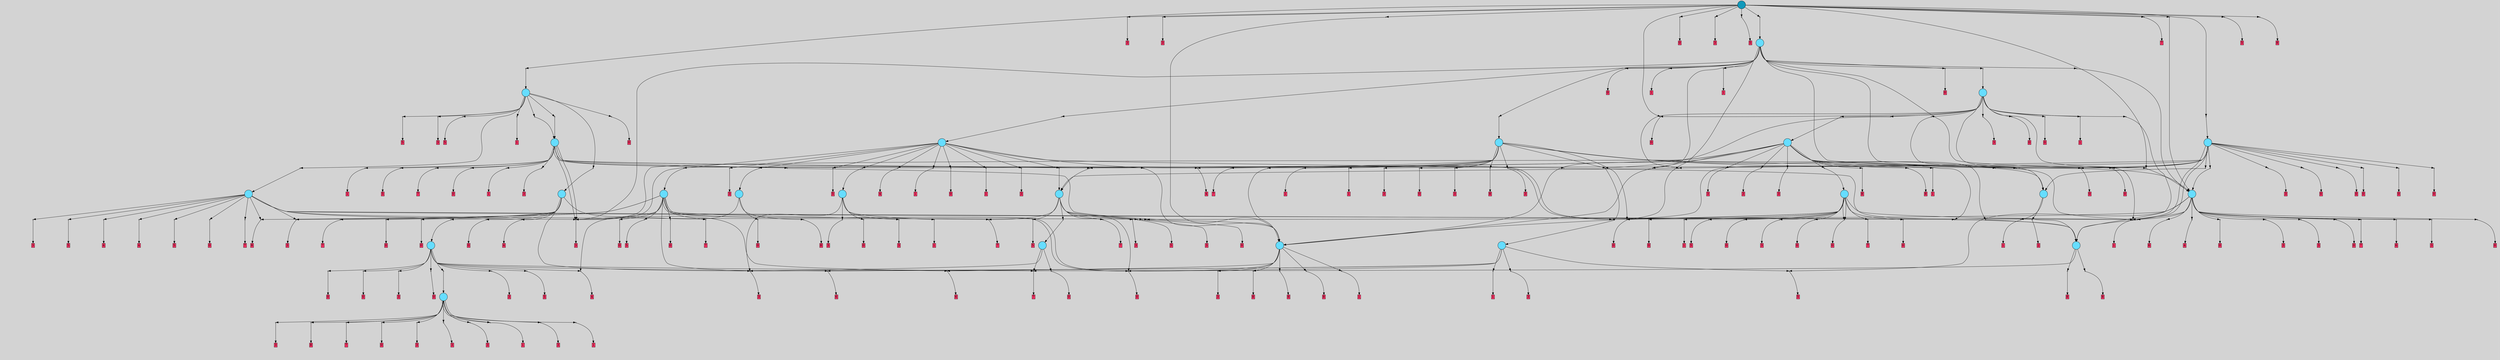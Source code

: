 // File exported with GEGELATI v1.3.1
// On the 2024-07-10 00:05:55
// With the MARL::MarlTPGGraphDotExporter
digraph{
	graph[pad = "0.212, 0.055" bgcolor = lightgray]
	node[shape=circle style = filled label = ""]
		T1 [fillcolor="#66ddff"]
		T83 [fillcolor="#66ddff"]
		T93 [fillcolor="#66ddff"]
		T170 [fillcolor="#66ddff"]
		T203 [fillcolor="#66ddff"]
		T825 [fillcolor="#66ddff"]
		T884 [fillcolor="#66ddff"]
		T951 [fillcolor="#66ddff"]
		T1032 [fillcolor="#66ddff"]
		T1350 [fillcolor="#66ddff"]
		T1386 [fillcolor="#66ddff"]
		T1423 [fillcolor="#66ddff"]
		T1996 [fillcolor="#66ddff"]
		T2029 [fillcolor="#66ddff"]
		T2151 [fillcolor="#66ddff"]
		T2261 [fillcolor="#66ddff"]
		T2937 [fillcolor="#66ddff"]
		T3116 [fillcolor="#66ddff"]
		T3320 [fillcolor="#66ddff"]
		T3458 [fillcolor="#66ddff"]
		T3723 [fillcolor="#66ddff"]
		T3852 [fillcolor="#66ddff"]
		T4211 [fillcolor="#66ddff"]
		T5816 [fillcolor="#1199bb"]
		P58375 [fillcolor="#cccccc" shape=point] //
		I58375 [shape=box style=invis label="4|2&1|3#2|5&#92;n7|0&2|4#1|0&#92;n4|7&3|1#0|5&#92;n8|0&4|7#1|7&#92;n0|4&4|4#3|4&#92;n"]
		P58375 -> I58375[style=invis]
		A43170 [fillcolor="#ff3366" shape=box margin=0.03 width=0 height=0 label="1"]
		T1 -> P58375 -> A43170
		P58376 [fillcolor="#cccccc" shape=point] //
		I58376 [shape=box style=invis label="4|7&3|4#3|7&#92;n0|3&0|3#4|2&#92;n0|6&4|0#0|2&#92;n0|2&4|5#4|0&#92;n7|1&1|3#3|7&#92;n3|2&2|5#0|5&#92;n4|5&0|4#4|4&#92;n0|2&2|6#4|4&#92;n2|7&2|7#1|1&#92;n"]
		P58376 -> I58376[style=invis]
		A43171 [fillcolor="#ff3366" shape=box margin=0.03 width=0 height=0 label="2"]
		T1 -> P58376 -> A43171
		P58377 [fillcolor="#cccccc" shape=point] //
		I58377 [shape=box style=invis label="0|3&2|6#3|0&#92;n3|0&3|0#4|3&#92;n3|6&2|3#0|7&#92;n0|6&4|1#0|7&#92;n"]
		P58377 -> I58377[style=invis]
		A43172 [fillcolor="#ff3366" shape=box margin=0.03 width=0 height=0 label="0"]
		T83 -> P58377 -> A43172
		P58378 [fillcolor="#cccccc" shape=point] //
		I58378 [shape=box style=invis label="8|5&1|3#1|6&#92;n2|2&2|7#1|6&#92;n6|2&4|6#4|0&#92;n8|1&2|7#3|4&#92;n4|7&2|1#0|4&#92;n4|6&1|0#0|1&#92;n"]
		P58378 -> I58378[style=invis]
		A43173 [fillcolor="#ff3366" shape=box margin=0.03 width=0 height=0 label="3"]
		T83 -> P58378 -> A43173
		P58379 [fillcolor="#cccccc" shape=point] //
		I58379 [shape=box style=invis label="6|0&1|4#1|0&#92;n4|0&4|7#0|1&#92;n0|3&1|3#2|1&#92;n3|7&1|3#2|1&#92;n4|2&3|5#4|2&#92;n2|5&1|7#3|2&#92;n6|3&3|0#0|2&#92;n6|1&0|6#1|4&#92;n2|5&1|6#2|1&#92;n"]
		P58379 -> I58379[style=invis]
		A43174 [fillcolor="#ff3366" shape=box margin=0.03 width=0 height=0 label="7"]
		T83 -> P58379 -> A43174
		T93 -> P58379
		P58380 [fillcolor="#cccccc" shape=point] //
		I58380 [shape=box style=invis label="3|4&4|5#0|5&#92;n8|7&0|1#3|4&#92;n1|1&1|3#3|7&#92;n6|1&3|5#1|4&#92;n"]
		P58380 -> I58380[style=invis]
		A43175 [fillcolor="#ff3366" shape=box margin=0.03 width=0 height=0 label="8"]
		T93 -> P58380 -> A43175
		P58381 [fillcolor="#cccccc" shape=point] //
		I58381 [shape=box style=invis label="2|2&3|2#3|0&#92;n4|6&0|4#4|7&#92;n0|5&4|6#2|7&#92;n4|7&0|1#2|2&#92;n3|0&0|4#2|2&#92;n"]
		P58381 -> I58381[style=invis]
		A43176 [fillcolor="#ff3366" shape=box margin=0.03 width=0 height=0 label="8"]
		T93 -> P58381 -> A43176
		P58382 [fillcolor="#cccccc" shape=point] //
		I58382 [shape=box style=invis label="2|2&4|2#3|0&#92;n4|7&0|1#2|2&#92;n0|5&0|6#2|7&#92;n"]
		P58382 -> I58382[style=invis]
		A43177 [fillcolor="#ff3366" shape=box margin=0.03 width=0 height=0 label="8"]
		T170 -> P58382 -> A43177
		P58383 [fillcolor="#cccccc" shape=point] //
		I58383 [shape=box style=invis label="5|6&0|2#0|0&#92;n6|4&2|3#4|3&#92;n3|1&2|5#3|2&#92;n"]
		P58383 -> I58383[style=invis]
		A43178 [fillcolor="#ff3366" shape=box margin=0.03 width=0 height=0 label="0"]
		T170 -> P58383 -> A43178
		P58384 [fillcolor="#cccccc" shape=point] //
		I58384 [shape=box style=invis label="0|4&1|2#3|4&#92;n6|2&4|4#2|5&#92;n5|5&1|2#0|7&#92;n0|0&4|2#4|0&#92;n8|5&3|3#0|0&#92;n4|0&3|2#3|5&#92;n0|2&4|6#0|2&#92;n2|0&1|7#4|0&#92;n"]
		P58384 -> I58384[style=invis]
		A43179 [fillcolor="#ff3366" shape=box margin=0.03 width=0 height=0 label="4"]
		T170 -> P58384 -> A43179
		P58385 [fillcolor="#cccccc" shape=point] //
		I58385 [shape=box style=invis label="8|0&0|0#2|7&#92;n8|4&0|3#2|4&#92;n2|2&1|0#0|7&#92;n0|2&3|6#3|0&#92;n3|6&0|7#4|4&#92;n"]
		P58385 -> I58385[style=invis]
		A43180 [fillcolor="#ff3366" shape=box margin=0.03 width=0 height=0 label="0"]
		T203 -> P58385 -> A43180
		T203 -> P58378
		P58386 [fillcolor="#cccccc" shape=point] //
		I58386 [shape=box style=invis label="6|0&3|5#4|7&#92;n8|5&2|7#3|0&#92;n3|7&2|0#0|4&#92;n"]
		P58386 -> I58386[style=invis]
		A43181 [fillcolor="#ff3366" shape=box margin=0.03 width=0 height=0 label="3"]
		T203 -> P58386 -> A43181
		P58387 [fillcolor="#cccccc" shape=point] //
		I58387 [shape=box style=invis label="4|2&1|3#2|5&#92;n8|0&4|7#1|7&#92;n0|4&1|0#3|2&#92;n4|7&3|1#0|5&#92;n7|0&2|4#1|0&#92;n0|4&4|4#3|4&#92;n"]
		P58387 -> I58387[style=invis]
		A43182 [fillcolor="#ff3366" shape=box margin=0.03 width=0 height=0 label="1"]
		T203 -> P58387 -> A43182
		P58388 [fillcolor="#cccccc" shape=point] //
		I58388 [shape=box style=invis label="0|3&1|4#2|5&#92;n3|2&4|0#0|0&#92;n3|0&1|1#2|6&#92;n1|5&1|0#2|6&#92;n8|3&3|2#4|2&#92;n3|4&0|4#1|1&#92;n4|3&0|3#4|2&#92;n"]
		P58388 -> I58388[style=invis]
		A43183 [fillcolor="#ff3366" shape=box margin=0.03 width=0 height=0 label="3"]
		T203 -> P58388 -> A43183
		P58389 [fillcolor="#cccccc" shape=point] //
		I58389 [shape=box style=invis label="1|1&4|2#3|7&#92;n4|0&1|5#4|0&#92;n3|3&3|7#3|0&#92;n"]
		P58389 -> I58389[style=invis]
		A43184 [fillcolor="#ff3366" shape=box margin=0.03 width=0 height=0 label="3"]
		T825 -> P58389 -> A43184
		P58390 [fillcolor="#cccccc" shape=point] //
		I58390 [shape=box style=invis label="6|0&2|0#1|3&#92;n2|5&3|5#2|1&#92;n0|4&2|1#0|0&#92;n"]
		P58390 -> I58390[style=invis]
		A43185 [fillcolor="#ff3366" shape=box margin=0.03 width=0 height=0 label="8"]
		T825 -> P58390 -> A43185
		P58391 [fillcolor="#cccccc" shape=point] //
		I58391 [shape=box style=invis label="0|4&1|1#3|4&#92;n2|0&1|7#4|0&#92;n8|3&3|3#0|0&#92;n5|5&1|2#0|7&#92;n0|2&4|6#0|2&#92;n6|2&4|4#2|5&#92;n"]
		P58391 -> I58391[style=invis]
		A43186 [fillcolor="#ff3366" shape=box margin=0.03 width=0 height=0 label="7"]
		T825 -> P58391 -> A43186
		P58392 [fillcolor="#cccccc" shape=point] //
		I58392 [shape=box style=invis label="0|6&4|1#0|7&#92;n0|3&2|6#3|0&#92;n1|3&1|0#2|0&#92;n1|0&1|0#4|3&#92;n3|6&4|3#0|7&#92;n"]
		P58392 -> I58392[style=invis]
		A43187 [fillcolor="#ff3366" shape=box margin=0.03 width=0 height=0 label="0"]
		T825 -> P58392 -> A43187
		P58393 [fillcolor="#cccccc" shape=point] //
		I58393 [shape=box style=invis label="8|5&1|3#1|6&#92;n6|2&4|2#4|0&#92;n4|0&2|1#0|4&#92;n8|1&2|7#3|4&#92;n"]
		P58393 -> I58393[style=invis]
		A43188 [fillcolor="#ff3366" shape=box margin=0.03 width=0 height=0 label="3"]
		T825 -> P58393 -> A43188
		P58394 [fillcolor="#cccccc" shape=point] //
		I58394 [shape=box style=invis label="8|5&1|3#1|2&#92;n3|0&4|2#2|3&#92;n6|6&1|0#0|1&#92;n6|2&4|6#4|0&#92;n4|7&2|1#0|4&#92;n"]
		P58394 -> I58394[style=invis]
		A43189 [fillcolor="#ff3366" shape=box margin=0.03 width=0 height=0 label="3"]
		T825 -> P58394 -> A43189
		P58395 [fillcolor="#cccccc" shape=point] //
		I58395 [shape=box style=invis label="4|7&2|1#0|0&#92;n6|4&3|1#0|5&#92;n6|2&2|7#2|5&#92;n8|1&2|7#3|4&#92;n6|2&4|6#4|0&#92;n2|2&2|7#1|6&#92;n4|6&1|0#0|1&#92;n"]
		P58395 -> I58395[style=invis]
		A43190 [fillcolor="#ff3366" shape=box margin=0.03 width=0 height=0 label="3"]
		T825 -> P58395 -> A43190
		P58396 [fillcolor="#cccccc" shape=point] //
		I58396 [shape=box style=invis label="0|4&1|0#3|0&#92;n5|3&0|5#1|0&#92;n7|2&4|2#2|6&#92;n2|2&3|3#3|0&#92;n6|1&4|5#0|1&#92;n1|6&3|7#4|4&#92;n2|2&0|2#2|5&#92;n"]
		P58396 -> I58396[style=invis]
		A43191 [fillcolor="#ff3366" shape=box margin=0.03 width=0 height=0 label="1"]
		T825 -> P58396 -> A43191
		P58397 [fillcolor="#cccccc" shape=point] //
		I58397 [shape=box style=invis label="8|1&2|7#3|0&#92;n0|7&4|1#4|5&#92;n2|3&2|7#1|6&#92;n3|0&2|2#0|6&#92;n4|7&2|1#0|4&#92;n8|4&0|4#0|3&#92;n7|6&0|2#4|5&#92;n"]
		P58397 -> I58397[style=invis]
		A43192 [fillcolor="#ff3366" shape=box margin=0.03 width=0 height=0 label="3"]
		T825 -> P58397 -> A43192
		P58398 [fillcolor="#cccccc" shape=point] //
		I58398 [shape=box style=invis label="2|2&4|5#2|6&#92;n5|0&0|5#1|0&#92;n5|3&0|5#1|0&#92;n1|6&3|7#4|4&#92;n2|2&3|3#3|0&#92;n6|1&4|5#0|1&#92;n2|2&0|2#2|5&#92;n1|6&3|1#2|0&#92;n"]
		P58398 -> I58398[style=invis]
		A43193 [fillcolor="#ff3366" shape=box margin=0.03 width=0 height=0 label="1"]
		T825 -> P58398 -> A43193
		T825 -> P58396
		P58399 [fillcolor="#cccccc" shape=point] //
		I58399 [shape=box style=invis label="1|3&3|3#4|4&#92;n0|2&3|5#0|1&#92;n7|1&3|2#4|3&#92;n2|0&1|0#1|5&#92;n2|2&1|1#3|4&#92;n"]
		P58399 -> I58399[style=invis]
		A43194 [fillcolor="#ff3366" shape=box margin=0.03 width=0 height=0 label="3"]
		T884 -> P58399 -> A43194
		P58400 [fillcolor="#cccccc" shape=point] //
		I58400 [shape=box style=invis label="1|2&0|4#0|3&#92;n2|2&3|7#3|1&#92;n8|0&2|1#2|3&#92;n4|7&3|7#0|6&#92;n4|7&1|4#0|4&#92;n2|2&4|7#2|3&#92;n"]
		P58400 -> I58400[style=invis]
		A43195 [fillcolor="#ff3366" shape=box margin=0.03 width=0 height=0 label="8"]
		T884 -> P58400 -> A43195
		P58401 [fillcolor="#cccccc" shape=point] //
		I58401 [shape=box style=invis label="2|2&3|2#3|0&#92;n0|5&0|6#2|7&#92;n4|7&0|1#2|2&#92;n4|6&0|4#4|7&#92;n"]
		P58401 -> I58401[style=invis]
		A43196 [fillcolor="#ff3366" shape=box margin=0.03 width=0 height=0 label="8"]
		T884 -> P58401 -> A43196
		P58402 [fillcolor="#cccccc" shape=point] //
		I58402 [shape=box style=invis label="0|6&1|4#2|2&#92;n2|3&0|7#3|6&#92;n7|1&4|7#2|4&#92;n7|7&0|7#4|5&#92;n8|6&3|0#1|5&#92;n2|2&3|1#3|1&#92;n3|1&4|5#4|0&#92;n8|0&2|2#4|3&#92;n0|3&1|1#4|3&#92;n"]
		P58402 -> I58402[style=invis]
		A43197 [fillcolor="#ff3366" shape=box margin=0.03 width=0 height=0 label="6"]
		T884 -> P58402 -> A43197
		P58403 [fillcolor="#cccccc" shape=point] //
		I58403 [shape=box style=invis label="1|1&1|3#3|7&#92;n8|7&3|1#3|4&#92;n3|4&4|5#0|5&#92;n6|1&3|5#1|4&#92;n"]
		P58403 -> I58403[style=invis]
		A43198 [fillcolor="#ff3366" shape=box margin=0.03 width=0 height=0 label="8"]
		T884 -> P58403 -> A43198
		P58404 [fillcolor="#cccccc" shape=point] //
		I58404 [shape=box style=invis label="0|4&1|2#2|0&#92;n1|6&3|7#4|4&#92;n2|2&3|3#3|0&#92;n4|2&4|6#3|7&#92;n6|1&4|5#0|1&#92;n5|3&0|5#1|0&#92;n2|2&0|2#2|5&#92;n1|4&1|2#1|6&#92;n"]
		P58404 -> I58404[style=invis]
		A43199 [fillcolor="#ff3366" shape=box margin=0.03 width=0 height=0 label="1"]
		T884 -> P58404 -> A43199
		P58405 [fillcolor="#cccccc" shape=point] //
		I58405 [shape=box style=invis label="0|3&2|6#3|0&#92;n0|6&4|1#0|7&#92;n3|6&2|3#0|7&#92;n1|0&3|0#4|3&#92;n"]
		P58405 -> I58405[style=invis]
		A43200 [fillcolor="#ff3366" shape=box margin=0.03 width=0 height=0 label="0"]
		T884 -> P58405 -> A43200
		P58406 [fillcolor="#cccccc" shape=point] //
		I58406 [shape=box style=invis label="2|6&4|1#1|3&#92;n7|1&4|7#2|4&#92;n7|7&0|7#4|5&#92;n8|6&3|0#1|5&#92;n2|3&0|5#3|6&#92;n2|2&3|1#3|1&#92;n8|7&2|2#4|3&#92;n0|6&1|4#2|2&#92;n8|0&0|6#3|0&#92;n0|3&1|1#4|3&#92;n"]
		P58406 -> I58406[style=invis]
		A43201 [fillcolor="#ff3366" shape=box margin=0.03 width=0 height=0 label="5"]
		T951 -> P58406 -> A43201
		T951 -> P58405
		P58407 [fillcolor="#cccccc" shape=point] //
		I58407 [shape=box style=invis label="0|5&3|3#0|0&#92;n0|4&1|2#3|4&#92;n6|2&4|4#2|5&#92;n5|5&1|2#0|7&#92;n0|0&4|2#4|0&#92;n3|4&0|2#2|5&#92;n4|0&3|2#3|5&#92;n0|2&4|6#0|2&#92;n2|0&1|7#4|0&#92;n"]
		P58407 -> I58407[style=invis]
		A43202 [fillcolor="#ff3366" shape=box margin=0.03 width=0 height=0 label="1"]
		T951 -> P58407 -> A43202
		T951 -> P58378
		P58408 [fillcolor="#cccccc" shape=point] //
		I58408 [shape=box style=invis label="1|0&0|4#4|0&#92;n7|1&1|7#1|4&#92;n2|0&4|6#4|6&#92;n5|2&2|5#2|1&#92;n6|5&4|6#3|1&#92;n2|2&2|6#2|6&#92;n4|2&2|0#4|7&#92;n4|4&0|6#1|1&#92;n6|4&1|0#3|6&#92;n7|5&0|1#1|5&#92;n"]
		P58408 -> I58408[style=invis]
		A43203 [fillcolor="#ff3366" shape=box margin=0.03 width=0 height=0 label="3"]
		T951 -> P58408 -> A43203
		P58409 [fillcolor="#cccccc" shape=point] //
		I58409 [shape=box style=invis label="6|3&3|0#0|2&#92;n8|3&2|6#2|6&#92;n4|0&4|7#0|1&#92;n0|3&1|3#2|1&#92;n2|6&1|6#2|1&#92;n4|2&3|5#4|2&#92;n2|5&1|7#3|2&#92;n8|0&1|4#1|0&#92;n6|1&0|6#1|4&#92;n3|7&1|3#2|1&#92;n"]
		P58409 -> I58409[style=invis]
		A43204 [fillcolor="#ff3366" shape=box margin=0.03 width=0 height=0 label="6"]
		T951 -> P58409 -> A43204
		P58410 [fillcolor="#cccccc" shape=point] //
		I58410 [shape=box style=invis label="1|7&3|7#3|1&#92;n6|5&4|3#3|4&#92;n2|5&4|4#4|2&#92;n5|2&4|6#4|5&#92;n3|4&2|7#4|1&#92;n0|0&0|5#3|6&#92;n"]
		P58410 -> I58410[style=invis]
		A43205 [fillcolor="#ff3366" shape=box margin=0.03 width=0 height=0 label="0"]
		T1032 -> P58410 -> A43205
		P58411 [fillcolor="#cccccc" shape=point] //
		I58411 [shape=box style=invis label="4|2&2|6#1|5&#92;n6|3&3|2#0|7&#92;n8|1&4|6#0|7&#92;n5|0&2|1#0|3&#92;n0|1&3|1#1|4&#92;n3|2&2|0#2|1&#92;n1|1&1|3#3|7&#92;n"]
		P58411 -> I58411[style=invis]
		T1032 -> P58411 -> T825
		T1032 -> P58409
		P58412 [fillcolor="#cccccc" shape=point] //
		I58412 [shape=box style=invis label="2|2&2|7#1|6&#92;n6|7&0|3#2|2&#92;n1|0&1|0#0|1&#92;n0|7&2|1#0|1&#92;n2|6&0|6#4|3&#92;n3|1&1|3#1|2&#92;n6|2&4|6#4|0&#92;n1|5&3|4#1|3&#92;n"]
		P58412 -> I58412[style=invis]
		A43206 [fillcolor="#ff3366" shape=box margin=0.03 width=0 height=0 label="3"]
		T1032 -> P58412 -> A43206
		P58413 [fillcolor="#cccccc" shape=point] //
		I58413 [shape=box style=invis label="2|6&4|1#1|3&#92;n8|6&3|0#1|5&#92;n7|7&0|7#4|5&#92;n7|1&4|7#2|0&#92;n2|3&0|5#3|6&#92;n2|2&3|1#3|1&#92;n8|7&2|2#4|3&#92;n0|6&1|4#2|2&#92;n8|0&0|6#3|0&#92;n"]
		P58413 -> I58413[style=invis]
		A43207 [fillcolor="#ff3366" shape=box margin=0.03 width=0 height=0 label="5"]
		T1032 -> P58413 -> A43207
		P58414 [fillcolor="#cccccc" shape=point] //
		I58414 [shape=box style=invis label="0|6&4|1#0|7&#92;n0|3&2|6#3|0&#92;n1|0&3|4#4|3&#92;n"]
		P58414 -> I58414[style=invis]
		A43208 [fillcolor="#ff3366" shape=box margin=0.03 width=0 height=0 label="0"]
		T1032 -> P58414 -> A43208
		P58415 [fillcolor="#cccccc" shape=point] //
		I58415 [shape=box style=invis label="0|3&2|6#3|0&#92;n1|0&3|5#4|3&#92;n0|6&4|1#0|7&#92;n3|6&2|3#0|7&#92;n"]
		P58415 -> I58415[style=invis]
		A43209 [fillcolor="#ff3366" shape=box margin=0.03 width=0 height=0 label="0"]
		T1032 -> P58415 -> A43209
		T1032 -> P58379
		T1032 -> P58384
		P58416 [fillcolor="#cccccc" shape=point] //
		I58416 [shape=box style=invis label="2|0&3|0#1|4&#92;n0|7&2|6#2|0&#92;n5|6&2|6#1|3&#92;n7|5&0|5#4|1&#92;n7|0&1|7#0|5&#92;n6|1&4|2#3|2&#92;n4|2&0|6#3|1&#92;n7|6&4|5#4|0&#92;n0|1&2|0#3|2&#92;n"]
		P58416 -> I58416[style=invis]
		A43210 [fillcolor="#ff3366" shape=box margin=0.03 width=0 height=0 label="3"]
		T1032 -> P58416 -> A43210
		P58417 [fillcolor="#cccccc" shape=point] //
		I58417 [shape=box style=invis label="1|7&0|0#2|2&#92;n7|6&2|3#1|1&#92;n3|1&2|2#2|0&#92;n0|0&3|7#1|6&#92;n7|5&4|1#0|4&#92;n5|7&1|1#2|6&#92;n5|2&1|2#1|4&#92;n"]
		P58417 -> I58417[style=invis]
		A43211 [fillcolor="#ff3366" shape=box margin=0.03 width=0 height=0 label="5"]
		T1350 -> P58417 -> A43211
		T1350 -> P58405
		P58418 [fillcolor="#cccccc" shape=point] //
		I58418 [shape=box style=invis label="0|6&2|4#2|2&#92;n8|5&0|0#4|6&#92;n0|2&3|1#2|6&#92;n3|6&0|0#0|6&#92;n4|3&2|4#2|2&#92;n2|0&3|5#2|1&#92;n1|4&0|6#2|1&#92;n"]
		P58418 -> I58418[style=invis]
		T1350 -> P58418 -> T83
		P58419 [fillcolor="#cccccc" shape=point] //
		I58419 [shape=box style=invis label="5|5&2|1#0|0&#92;n7|7&3|4#3|5&#92;n4|0&0|5#1|4&#92;n2|1&3|1#4|6&#92;n0|7&0|5#2|5&#92;n"]
		P58419 -> I58419[style=invis]
		A43212 [fillcolor="#ff3366" shape=box margin=0.03 width=0 height=0 label="7"]
		T1350 -> P58419 -> A43212
		P58420 [fillcolor="#cccccc" shape=point] //
		I58420 [shape=box style=invis label="5|5&2|5#0|0&#92;n0|1&2|3#2|0&#92;n7|7&3|4#3|5&#92;n4|0&0|5#1|4&#92;n0|7&0|5#2|5&#92;n"]
		P58420 -> I58420[style=invis]
		A43213 [fillcolor="#ff3366" shape=box margin=0.03 width=0 height=0 label="7"]
		T1350 -> P58420 -> A43213
		P58421 [fillcolor="#cccccc" shape=point] //
		I58421 [shape=box style=invis label="2|2&0|7#1|6&#92;n4|6&4|4#1|5&#92;n4|0&4|4#4|5&#92;n8|6&1|3#1|6&#92;n"]
		P58421 -> I58421[style=invis]
		A43214 [fillcolor="#ff3366" shape=box margin=0.03 width=0 height=0 label="3"]
		T1350 -> P58421 -> A43214
		P58422 [fillcolor="#cccccc" shape=point] //
		I58422 [shape=box style=invis label="2|6&4|1#1|3&#92;n7|1&4|7#2|4&#92;n2|2&3|1#3|1&#92;n8|6&3|0#1|5&#92;n2|3&0|5#3|6&#92;n7|7&0|7#4|5&#92;n8|7&2|2#4|3&#92;n0|6&1|4#2|2&#92;n8|0&0|6#3|0&#92;n0|3&1|1#4|0&#92;n"]
		P58422 -> I58422[style=invis]
		A43215 [fillcolor="#ff3366" shape=box margin=0.03 width=0 height=0 label="5"]
		T1350 -> P58422 -> A43215
		P58423 [fillcolor="#cccccc" shape=point] //
		I58423 [shape=box style=invis label="4|1&2|3#2|7&#92;n2|0&4|0#2|5&#92;n5|1&3|3#3|6&#92;n"]
		P58423 -> I58423[style=invis]
		A43216 [fillcolor="#ff3366" shape=box margin=0.03 width=0 height=0 label="3"]
		T1350 -> P58423 -> A43216
		P58424 [fillcolor="#cccccc" shape=point] //
		I58424 [shape=box style=invis label="7|3&3|3#4|4&#92;n2|7&1|1#3|4&#92;n2|0&1|0#1|5&#92;n0|2&3|5#0|1&#92;n"]
		P58424 -> I58424[style=invis]
		A43217 [fillcolor="#ff3366" shape=box margin=0.03 width=0 height=0 label="3"]
		T1386 -> P58424 -> A43217
		P58425 [fillcolor="#cccccc" shape=point] //
		I58425 [shape=box style=invis label="2|2&3|7#3|1&#92;n8|0&2|1#2|3&#92;n0|5&0|6#3|7&#92;n1|2&2|4#0|3&#92;n4|7&3|7#0|6&#92;n"]
		P58425 -> I58425[style=invis]
		A43218 [fillcolor="#ff3366" shape=box margin=0.03 width=0 height=0 label="8"]
		T1386 -> P58425 -> A43218
		P58426 [fillcolor="#cccccc" shape=point] //
		I58426 [shape=box style=invis label="1|0&3|0#1|3&#92;n6|2&1|4#1|2&#92;n0|6&4|1#0|2&#92;n7|7&3|2#4|4&#92;n3|6&4|3#2|7&#92;n2|7&2|0#2|7&#92;n"]
		P58426 -> I58426[style=invis]
		A43219 [fillcolor="#ff3366" shape=box margin=0.03 width=0 height=0 label="0"]
		T1386 -> P58426 -> A43219
		P58427 [fillcolor="#cccccc" shape=point] //
		I58427 [shape=box style=invis label="8|1&2|7#3|3&#92;n8|0&2|5#3|2&#92;n1|5&4|3#1|6&#92;n4|7&2|1#0|4&#92;n3|7&3|2#1|2&#92;n4|6&1|2#0|1&#92;n"]
		P58427 -> I58427[style=invis]
		A43220 [fillcolor="#ff3366" shape=box margin=0.03 width=0 height=0 label="3"]
		T1386 -> P58427 -> A43220
		T1386 -> P58405
		P58428 [fillcolor="#cccccc" shape=point] //
		I58428 [shape=box style=invis label="0|4&1|2#3|4&#92;n6|2&4|4#2|5&#92;n8|3&3|3#0|0&#92;n0|0&4|2#4|0&#92;n5|5&1|2#0|7&#92;n0|2&4|6#0|2&#92;n2|0&1|7#4|0&#92;n"]
		P58428 -> I58428[style=invis]
		A43221 [fillcolor="#ff3366" shape=box margin=0.03 width=0 height=0 label="7"]
		T1386 -> P58428 -> A43221
		P58429 [fillcolor="#cccccc" shape=point] //
		I58429 [shape=box style=invis label="0|6&4|5#0|7&#92;n1|0&3|5#4|3&#92;n"]
		P58429 -> I58429[style=invis]
		A43222 [fillcolor="#ff3366" shape=box margin=0.03 width=0 height=0 label="0"]
		T1386 -> P58429 -> A43222
		T1386 -> P58420
		T1386 -> P58378
		P58430 [fillcolor="#cccccc" shape=point] //
		I58430 [shape=box style=invis label="3|7&0|6#2|6&#92;n0|4&4|1#3|4&#92;n5|0&1|2#0|7&#92;n6|2&4|3#2|5&#92;n0|2&4|6#0|2&#92;n6|1&1|6#3|1&#92;n"]
		P58430 -> I58430[style=invis]
		A43223 [fillcolor="#ff3366" shape=box margin=0.03 width=0 height=0 label="5"]
		T1386 -> P58430 -> A43223
		T1386 -> P58405
		P58431 [fillcolor="#cccccc" shape=point] //
		I58431 [shape=box style=invis label="7|0&3|2#1|5&#92;n8|4&4|1#4|2&#92;n"]
		P58431 -> I58431[style=invis]
		A43224 [fillcolor="#ff3366" shape=box margin=0.03 width=0 height=0 label="0"]
		T1423 -> P58431 -> A43224
		P58432 [fillcolor="#cccccc" shape=point] //
		I58432 [shape=box style=invis label="2|0&1|7#4|0&#92;n0|4&1|2#3|4&#92;n7|6&0|7#0|0&#92;n5|5&1|2#0|7&#92;n6|0&4|2#4|0&#92;n8|5&3|3#0|0&#92;n0|2&4|6#0|2&#92;n6|2&4|4#2|5&#92;n"]
		P58432 -> I58432[style=invis]
		A43225 [fillcolor="#ff3366" shape=box margin=0.03 width=0 height=0 label="4"]
		T1423 -> P58432 -> A43225
		P58433 [fillcolor="#cccccc" shape=point] //
		I58433 [shape=box style=invis label="6|0&1|4#1|0&#92;n4|0&4|7#0|1&#92;n3|7&1|3#2|1&#92;n2|3&1|3#2|1&#92;n6|1&0|6#1|4&#92;n4|2&3|5#4|2&#92;n2|5&1|7#3|2&#92;n6|3&3|0#0|2&#92;n1|0&2|1#0|3&#92;n2|5&1|6#2|1&#92;n"]
		P58433 -> I58433[style=invis]
		A43226 [fillcolor="#ff3366" shape=box margin=0.03 width=0 height=0 label="7"]
		T1423 -> P58433 -> A43226
		T1423 -> P58402
		P58434 [fillcolor="#cccccc" shape=point] //
		I58434 [shape=box style=invis label="1|2&3|0#4|3&#92;n0|6&4|1#0|7&#92;n0|0&2|6#3|0&#92;n"]
		P58434 -> I58434[style=invis]
		T1423 -> P58434 -> T1032
		P58435 [fillcolor="#cccccc" shape=point] //
		I58435 [shape=box style=invis label="0|0&0|1#2|5&#92;n"]
		P58435 -> I58435[style=invis]
		A43227 [fillcolor="#ff3366" shape=box margin=0.03 width=0 height=0 label="0"]
		T1423 -> P58435 -> A43227
		T1423 -> P58378
		P58436 [fillcolor="#cccccc" shape=point] //
		I58436 [shape=box style=invis label="4|7&3|0#3|5&#92;n4|0&2|5#0|5&#92;n"]
		P58436 -> I58436[style=invis]
		A43228 [fillcolor="#ff3366" shape=box margin=0.03 width=0 height=0 label="0"]
		T1423 -> P58436 -> A43228
		T1996 -> P58406
		P58437 [fillcolor="#cccccc" shape=point] //
		I58437 [shape=box style=invis label="7|2&4|2#2|6&#92;n0|4&1|0#3|0&#92;n2|0&4|2#1|0&#92;n5|6&3|7#4|4&#92;n2|2&3|3#3|0&#92;n2|2&0|2#2|5&#92;n"]
		P58437 -> I58437[style=invis]
		A43229 [fillcolor="#ff3366" shape=box margin=0.03 width=0 height=0 label="1"]
		T1996 -> P58437 -> A43229
		P58438 [fillcolor="#cccccc" shape=point] //
		I58438 [shape=box style=invis label="8|5&3|4#1|6&#92;n6|2&4|6#4|0&#92;n6|7&3|7#1|3&#92;n4|1&0|7#4|3&#92;n8|1&2|5#3|4&#92;n6|0&1|6#2|3&#92;n2|3&0|6#0|6&#92;n4|7&2|1#0|4&#92;n"]
		P58438 -> I58438[style=invis]
		T1996 -> P58438 -> T93
		P58439 [fillcolor="#cccccc" shape=point] //
		I58439 [shape=box style=invis label="3|2&4|7#0|2&#92;n5|7&1|7#3|3&#92;n6|0&3|1#2|6&#92;n7|1&0|5#0|1&#92;n5|7&0|2#0|0&#92;n"]
		P58439 -> I58439[style=invis]
		A43230 [fillcolor="#ff3366" shape=box margin=0.03 width=0 height=0 label="0"]
		T1996 -> P58439 -> A43230
		P58440 [fillcolor="#cccccc" shape=point] //
		I58440 [shape=box style=invis label="5|5&2|5#4|0&#92;n0|7&0|5#2|5&#92;n7|7&3|4#3|5&#92;n4|0&0|5#1|4&#92;n0|1&2|3#2|0&#92;n"]
		P58440 -> I58440[style=invis]
		A43231 [fillcolor="#ff3366" shape=box margin=0.03 width=0 height=0 label="7"]
		T1996 -> P58440 -> A43231
		P58441 [fillcolor="#cccccc" shape=point] //
		I58441 [shape=box style=invis label="0|5&2|4#3|7&#92;n8|6&2|5#4|1&#92;n7|0&2|6#1|1&#92;n7|5&1|7#2|3&#92;n1|0&1|4#0|1&#92;n2|1&2|4#2|5&#92;n0|2&0|0#3|5&#92;n5|4&2|6#0|6&#92;n0|2&0|6#2|4&#92;n3|3&3|1#1|1&#92;n"]
		P58441 -> I58441[style=invis]
		A43232 [fillcolor="#ff3366" shape=box margin=0.03 width=0 height=0 label="6"]
		T1996 -> P58441 -> A43232
		P58442 [fillcolor="#cccccc" shape=point] //
		I58442 [shape=box style=invis label="6|2&4|6#4|0&#92;n2|2&2|7#1|6&#92;n2|2&1|0#0|1&#92;n8|6&2|1#3|4&#92;n2|1&2|7#3|4&#92;n8|5&1|3#1|6&#92;n1|0&1|4#0|6&#92;n2|5&0|4#4|5&#92;n4|7&2|1#0|4&#92;n"]
		P58442 -> I58442[style=invis]
		A43233 [fillcolor="#ff3366" shape=box margin=0.03 width=0 height=0 label="3"]
		T1996 -> P58442 -> A43233
		P58443 [fillcolor="#cccccc" shape=point] //
		I58443 [shape=box style=invis label="1|0&3|0#4|3&#92;n0|6&4|0#0|7&#92;n3|6&2|3#0|7&#92;n0|3&2|6#3|0&#92;n"]
		P58443 -> I58443[style=invis]
		A43234 [fillcolor="#ff3366" shape=box margin=0.03 width=0 height=0 label="0"]
		T1996 -> P58443 -> A43234
		P58444 [fillcolor="#cccccc" shape=point] //
		I58444 [shape=box style=invis label="6|0&4|4#0|0&#92;n6|4&2|3#4|3&#92;n2|1&2|5#3|2&#92;n"]
		P58444 -> I58444[style=invis]
		A43235 [fillcolor="#ff3366" shape=box margin=0.03 width=0 height=0 label="0"]
		T1996 -> P58444 -> A43235
		P58445 [fillcolor="#cccccc" shape=point] //
		I58445 [shape=box style=invis label="0|1&2|3#2|0&#92;n0|7&0|5#2|5&#92;n4|3&3|1#3|7&#92;n8|0&0|1#1|4&#92;n7|7&3|4#3|5&#92;n"]
		P58445 -> I58445[style=invis]
		A43236 [fillcolor="#ff3366" shape=box margin=0.03 width=0 height=0 label="6"]
		T1996 -> P58445 -> A43236
		P58446 [fillcolor="#cccccc" shape=point] //
		I58446 [shape=box style=invis label="6|3&1|1#3|0&#92;n0|4&4|2#3|4&#92;n8|5&3|3#0|0&#92;n4|0&3|2#3|5&#92;n0|0&4|2#4|0&#92;n6|2&4|4#2|4&#92;n7|5&1|7#4|0&#92;n0|2&4|6#0|2&#92;n8|4&1|0#4|3&#92;n"]
		P58446 -> I58446[style=invis]
		A43237 [fillcolor="#ff3366" shape=box margin=0.03 width=0 height=0 label="4"]
		T1996 -> P58446 -> A43237
		P58447 [fillcolor="#cccccc" shape=point] //
		I58447 [shape=box style=invis label="1|0&1|5#2|6&#92;n7|6&3|0#0|4&#92;n"]
		P58447 -> I58447[style=invis]
		A43238 [fillcolor="#ff3366" shape=box margin=0.03 width=0 height=0 label="0"]
		T1996 -> P58447 -> A43238
		P58448 [fillcolor="#cccccc" shape=point] //
		I58448 [shape=box style=invis label="8|5&1|3#1|6&#92;n4|1&2|7#1|6&#92;n6|7&3|2#0|4&#92;n2|6&2|6#3|4&#92;n4|6&1|0#0|1&#92;n"]
		P58448 -> I58448[style=invis]
		A43239 [fillcolor="#ff3366" shape=box margin=0.03 width=0 height=0 label="3"]
		T1996 -> P58448 -> A43239
		P58449 [fillcolor="#cccccc" shape=point] //
		I58449 [shape=box style=invis label="4|0&1|5#1|0&#92;n3|3&2|3#0|4&#92;n"]
		P58449 -> I58449[style=invis]
		A43240 [fillcolor="#ff3366" shape=box margin=0.03 width=0 height=0 label="3"]
		T1996 -> P58449 -> A43240
		P58450 [fillcolor="#cccccc" shape=point] //
		I58450 [shape=box style=invis label="8|0&0|6#3|0&#92;n7|7&0|7#4|3&#92;n8|6&3|0#1|5&#92;n2|3&0|5#3|6&#92;n2|2&3|1#3|1&#92;n8|7&2|2#4|3&#92;n0|6&1|4#2|2&#92;n2|6&4|1#1|3&#92;n0|3&1|1#4|3&#92;n"]
		P58450 -> I58450[style=invis]
		A43241 [fillcolor="#ff3366" shape=box margin=0.03 width=0 height=0 label="5"]
		T2029 -> P58450 -> A43241
		T2029 -> P58437
		P58451 [fillcolor="#cccccc" shape=point] //
		I58451 [shape=box style=invis label="3|0&2|5#3|2&#92;n0|6&2|1#0|2&#92;n"]
		P58451 -> I58451[style=invis]
		A43242 [fillcolor="#ff3366" shape=box margin=0.03 width=0 height=0 label="0"]
		T2029 -> P58451 -> A43242
		P58452 [fillcolor="#cccccc" shape=point] //
		I58452 [shape=box style=invis label="6|2&4|6#4|3&#92;n8|7&4|4#1|5&#92;n2|2&2|7#1|6&#92;n8|6&2|1#3|4&#92;n2|2&1|0#0|1&#92;n1|0&1|4#0|6&#92;n4|7&2|1#0|4&#92;n8|2&1|3#1|6&#92;n"]
		P58452 -> I58452[style=invis]
		T2029 -> P58452 -> T884
		P58453 [fillcolor="#cccccc" shape=point] //
		I58453 [shape=box style=invis label="6|5&4|2#4|1&#92;n6|3&2|2#2|2&#92;n5|6&2|4#4|1&#92;n6|7&3|7#0|7&#92;n3|0&4|3#3|4&#92;n8|4&4|6#1|5&#92;n0|0&4|1#0|6&#92;n5|7&1|5#1|1&#92;n"]
		P58453 -> I58453[style=invis]
		A43243 [fillcolor="#ff3366" shape=box margin=0.03 width=0 height=0 label="3"]
		T2029 -> P58453 -> A43243
		P58454 [fillcolor="#cccccc" shape=point] //
		I58454 [shape=box style=invis label="2|7&0|5#3|4&#92;n3|2&3|1#3|7&#92;n8|7&3|5#0|0&#92;n4|3&3|1#1|0&#92;n2|6&1|0#2|1&#92;n2|7&0|6#2|2&#92;n3|2&4|2#1|3&#92;n5|6&0|0#3|7&#92;n0|0&4|2#0|4&#92;n"]
		P58454 -> I58454[style=invis]
		A43244 [fillcolor="#ff3366" shape=box margin=0.03 width=0 height=0 label="0"]
		T2029 -> P58454 -> A43244
		P58455 [fillcolor="#cccccc" shape=point] //
		I58455 [shape=box style=invis label="1|0&3|0#4|3&#92;n3|6&3|3#0|2&#92;n3|3&2|6#3|0&#92;n"]
		P58455 -> I58455[style=invis]
		A43245 [fillcolor="#ff3366" shape=box margin=0.03 width=0 height=0 label="0"]
		T2029 -> P58455 -> A43245
		P58456 [fillcolor="#cccccc" shape=point] //
		I58456 [shape=box style=invis label="7|1&2|4#2|2&#92;n0|3&2|6#3|1&#92;n1|0&3|0#4|3&#92;n0|6&4|1#0|7&#92;n"]
		P58456 -> I58456[style=invis]
		A43246 [fillcolor="#ff3366" shape=box margin=0.03 width=0 height=0 label="0"]
		T2029 -> P58456 -> A43246
		P58457 [fillcolor="#cccccc" shape=point] //
		I58457 [shape=box style=invis label="3|3&1|2#1|5&#92;n0|5&1|2#0|6&#92;n7|3&0|7#4|2&#92;n7|5&4|5#3|0&#92;n5|0&3|2#3|2&#92;n"]
		P58457 -> I58457[style=invis]
		A43247 [fillcolor="#ff3366" shape=box margin=0.03 width=0 height=0 label="7"]
		T2029 -> P58457 -> A43247
		P58458 [fillcolor="#cccccc" shape=point] //
		I58458 [shape=box style=invis label="6|0&1|0#4|7&#92;n"]
		P58458 -> I58458[style=invis]
		A43248 [fillcolor="#ff3366" shape=box margin=0.03 width=0 height=0 label="0"]
		T2029 -> P58458 -> A43248
		P58459 [fillcolor="#cccccc" shape=point] //
		I58459 [shape=box style=invis label="3|1&2|5#3|0&#92;n6|4&2|3#4|3&#92;n7|0&3|4#3|0&#92;n"]
		P58459 -> I58459[style=invis]
		A43249 [fillcolor="#ff3366" shape=box margin=0.03 width=0 height=0 label="0"]
		T2029 -> P58459 -> A43249
		T2029 -> P58455
		P58460 [fillcolor="#cccccc" shape=point] //
		I58460 [shape=box style=invis label="6|1&3|5#0|1&#92;n0|4&3|3#4|2&#92;n5|3&0|5#1|1&#92;n2|4&1|0#3|0&#92;n8|1&0|6#2|6&#92;n1|6&3|7#4|4&#92;n2|5&1|2#2|5&#92;n2|5&1|1#0|7&#92;n2|0&0|1#1|3&#92;n"]
		P58460 -> I58460[style=invis]
		A43250 [fillcolor="#ff3366" shape=box margin=0.03 width=0 height=0 label="1"]
		T2029 -> P58460 -> A43250
		P58461 [fillcolor="#cccccc" shape=point] //
		I58461 [shape=box style=invis label="1|5&3|5#0|6&#92;n7|3&4|5#0|0&#92;n6|0&0|5#2|0&#92;n2|2&3|1#0|1&#92;n7|7&3|7#4|3&#92;n5|4&1|4#0|2&#92;n3|6&3|3#2|4&#92;n7|3&0|0#1|3&#92;n0|3&2|1#4|6&#92;n"]
		P58461 -> I58461[style=invis]
		T2151 -> P58461 -> T203
		P58462 [fillcolor="#cccccc" shape=point] //
		I58462 [shape=box style=invis label="0|4&1|0#3|0&#92;n5|6&3|7#4|4&#92;n2|0&4|2#1|0&#92;n4|2&3|3#3|0&#92;n2|2&0|2#2|5&#92;n"]
		P58462 -> I58462[style=invis]
		A43251 [fillcolor="#ff3366" shape=box margin=0.03 width=0 height=0 label="1"]
		T2151 -> P58462 -> A43251
		P58463 [fillcolor="#cccccc" shape=point] //
		I58463 [shape=box style=invis label="8|5&1|4#1|6&#92;n4|1&0|7#4|0&#92;n6|2&4|6#4|0&#92;n4|5&2|7#0|4&#92;n8|1&2|5#3|4&#92;n2|3&0|6#0|6&#92;n6|0&1|6#2|3&#92;n4|7&2|1#0|4&#92;n"]
		P58463 -> I58463[style=invis]
		T2151 -> P58463 -> T93
		P58464 [fillcolor="#cccccc" shape=point] //
		I58464 [shape=box style=invis label="5|1&1|1#2|5&#92;n3|2&3|5#2|0&#92;n0|0&4|0#4|5&#92;n3|7&2|5#4|4&#92;n"]
		P58464 -> I58464[style=invis]
		T2151 -> P58464 -> T884
		P58465 [fillcolor="#cccccc" shape=point] //
		I58465 [shape=box style=invis label="5|6&2|4#4|1&#92;n6|3&2|2#2|2&#92;n6|5&4|2#4|1&#92;n3|0&4|3#3|4&#92;n8|4&4|6#1|5&#92;n0|0&4|1#4|6&#92;n5|7&1|5#1|1&#92;n"]
		P58465 -> I58465[style=invis]
		A43252 [fillcolor="#ff3366" shape=box margin=0.03 width=0 height=0 label="5"]
		T2151 -> P58465 -> A43252
		P58466 [fillcolor="#cccccc" shape=point] //
		I58466 [shape=box style=invis label="2|7&0|5#4|4&#92;n3|2&3|1#3|7&#92;n8|7&3|5#0|0&#92;n0|0&4|2#0|4&#92;n6|7&0|6#2|2&#92;n5|5&0|1#4|1&#92;n5|6&0|0#3|7&#92;n3|2&4|2#1|3&#92;n"]
		P58466 -> I58466[style=invis]
		A43253 [fillcolor="#ff3366" shape=box margin=0.03 width=0 height=0 label="0"]
		T2151 -> P58466 -> A43253
		P58467 [fillcolor="#cccccc" shape=point] //
		I58467 [shape=box style=invis label="4|0&3|0#4|3&#92;n0|6&4|1#0|7&#92;n5|5&2|6#3|7&#92;n2|2&4|5#4|4&#92;n1|3&1|0#2|0&#92;n3|6&2|3#0|0&#92;n"]
		P58467 -> I58467[style=invis]
		T2151 -> P58467 -> T1350
		P58468 [fillcolor="#cccccc" shape=point] //
		I58468 [shape=box style=invis label="8|5&1|3#1|6&#92;n8|1&2|7#3|2&#92;n4|7&2|1#0|4&#92;n2|2&2|7#1|6&#92;n4|0&1|0#0|1&#92;n"]
		P58468 -> I58468[style=invis]
		A43254 [fillcolor="#ff3366" shape=box margin=0.03 width=0 height=0 label="3"]
		T2151 -> P58468 -> A43254
		P58469 [fillcolor="#cccccc" shape=point] //
		I58469 [shape=box style=invis label="8|0&2|1#1|2&#92;n5|2&2|5#0|0&#92;n4|6&4|3#0|6&#92;n3|7&2|7#1|2&#92;n8|1&2|3#2|3&#92;n"]
		P58469 -> I58469[style=invis]
		T2151 -> P58469 -> T1386
		P58470 [fillcolor="#cccccc" shape=point] //
		I58470 [shape=box style=invis label="6|5&4|2#4|1&#92;n6|3&2|2#2|2&#92;n5|6&2|4#4|1&#92;n6|7&0|7#0|7&#92;n8|4&4|6#1|5&#92;n3|0&4|3#3|4&#92;n8|5&2|3#1|0&#92;n0|0&4|1#0|6&#92;n5|7&1|5#1|1&#92;n"]
		P58470 -> I58470[style=invis]
		A43255 [fillcolor="#ff3366" shape=box margin=0.03 width=0 height=0 label="3"]
		T2151 -> P58470 -> A43255
		P58471 [fillcolor="#cccccc" shape=point] //
		I58471 [shape=box style=invis label="5|5&1|2#0|7&#92;n4|0&3|2#3|5&#92;n0|5&0|6#4|2&#92;n6|2&3|2#4|4&#92;n0|0&4|2#4|0&#92;n6|2&4|4#2|5&#92;n8|5&3|3#0|0&#92;n0|5&4|5#1|0&#92;n4|3&3|4#1|5&#92;n"]
		P58471 -> I58471[style=invis]
		A43256 [fillcolor="#ff3366" shape=box margin=0.03 width=0 height=0 label="4"]
		T2151 -> P58471 -> A43256
		P58472 [fillcolor="#cccccc" shape=point] //
		I58472 [shape=box style=invis label="4|2&4|7#3|4&#92;n3|0&3|3#4|5&#92;n6|1&4|5#0|0&#92;n5|3&0|5#1|0&#92;n0|2&0|1#3|5&#92;n5|0&0|5#2|1&#92;n0|4&1|0#3|0&#92;n5|5&4|0#2|3&#92;n6|2&4|2#2|6&#92;n3|7&0|3#3|0&#92;n"]
		P58472 -> I58472[style=invis]
		A43257 [fillcolor="#ff3366" shape=box margin=0.03 width=0 height=0 label="1"]
		T2151 -> P58472 -> A43257
		P58473 [fillcolor="#cccccc" shape=point] //
		I58473 [shape=box style=invis label="6|6&2|7#2|0&#92;n2|5&1|4#1|2&#92;n4|2&3|5#4|1&#92;n3|6&1|3#2|1&#92;n0|6&4|1#1|6&#92;n5|3&4|3#1|5&#92;n5|0&0|5#4|2&#92;n8|3&3|0#3|2&#92;n5|2&3|7#3|4&#92;n"]
		P58473 -> I58473[style=invis]
		T2151 -> P58473 -> T170
		T2261 -> P58424
		T2261 -> P58425
		T2261 -> P58427
		P58474 [fillcolor="#cccccc" shape=point] //
		I58474 [shape=box style=invis label="7|3&0|7#0|4&#92;n4|6&4|7#2|6&#92;n7|2&2|6#2|7&#92;n4|0&0|2#1|5&#92;n4|3&1|6#4|2&#92;n"]
		P58474 -> I58474[style=invis]
		A43258 [fillcolor="#ff3366" shape=box margin=0.03 width=0 height=0 label="0"]
		T2261 -> P58474 -> A43258
		P58475 [fillcolor="#cccccc" shape=point] //
		I58475 [shape=box style=invis label="6|6&3|7#1|0&#92;n7|0&0|4#0|5&#92;n2|5&4|2#3|3&#92;n2|6&0|2#1|0&#92;n"]
		P58475 -> I58475[style=invis]
		A43259 [fillcolor="#ff3366" shape=box margin=0.03 width=0 height=0 label="7"]
		T2261 -> P58475 -> A43259
		P58476 [fillcolor="#cccccc" shape=point] //
		I58476 [shape=box style=invis label="7|4&3|3#1|6&#92;n3|0&3|2#4|3&#92;n4|3&1|6#4|0&#92;n6|5&3|4#1|6&#92;n"]
		P58476 -> I58476[style=invis]
		A43260 [fillcolor="#ff3366" shape=box margin=0.03 width=0 height=0 label="3"]
		T2261 -> P58476 -> A43260
		P58477 [fillcolor="#cccccc" shape=point] //
		I58477 [shape=box style=invis label="6|3&3|3#1|1&#92;n2|5&4|7#2|4&#92;n8|0&4|1#0|3&#92;n2|6&2|1#3|0&#92;n8|7&0|7#2|4&#92;n3|0&4|5#0|0&#92;n0|1&4|0#4|2&#92;n4|5&3|4#4|0&#92;n3|2&4|5#1|5&#92;n7|7&0|6#0|2&#92;n"]
		P58477 -> I58477[style=invis]
		A43261 [fillcolor="#ff3366" shape=box margin=0.03 width=0 height=0 label="5"]
		T2261 -> P58477 -> A43261
		T2261 -> P58437
		T2261 -> P58443
		P58478 [fillcolor="#cccccc" shape=point] //
		I58478 [shape=box style=invis label="4|7&2|2#0|4&#92;n6|2&4|6#4|0&#92;n4|1&0|7#4|3&#92;n6|0&1|6#2|3&#92;n2|3&0|6#0|6&#92;n8|1&1|4#1|6&#92;n"]
		P58478 -> I58478[style=invis]
		T2261 -> P58478 -> T93
		P58479 [fillcolor="#cccccc" shape=point] //
		I58479 [shape=box style=invis label="0|6&1|2#3|4&#92;n6|1&2|6#1|5&#92;n2|0&0|1#1|3&#92;n2|0&1|4#4|0&#92;n0|0&4|2#4|0&#92;n8|5&3|4#0|0&#92;n3|0&3|2#3|5&#92;n0|2&4|6#0|2&#92;n5|5&1|2#0|7&#92;n4|0&0|1#2|7&#92;n"]
		P58479 -> I58479[style=invis]
		A43262 [fillcolor="#ff3366" shape=box margin=0.03 width=0 height=0 label="4"]
		T2261 -> P58479 -> A43262
		P58480 [fillcolor="#cccccc" shape=point] //
		I58480 [shape=box style=invis label="0|4&1|2#3|4&#92;n6|4&4|4#2|5&#92;n7|3&3|2#1|0&#92;n2|5&1|7#4|0&#92;n6|0&2|7#2|5&#92;n8|5&3|3#0|0&#92;n4|0&3|2#3|5&#92;n0|0&4|2#4|0&#92;n0|3&0|6#0|2&#92;n5|5&1|2#0|7&#92;n"]
		P58480 -> I58480[style=invis]
		A43263 [fillcolor="#ff3366" shape=box margin=0.03 width=0 height=0 label="4"]
		T2261 -> P58480 -> A43263
		P58481 [fillcolor="#cccccc" shape=point] //
		I58481 [shape=box style=invis label="6|7&1|6#3|1&#92;n7|6&4|3#4|0&#92;n0|4&4|1#3|4&#92;n5|0&1|2#0|7&#92;n0|2&4|6#3|2&#92;n6|2&4|3#2|5&#92;n3|7&0|6#2|6&#92;n"]
		P58481 -> I58481[style=invis]
		A43264 [fillcolor="#ff3366" shape=box margin=0.03 width=0 height=0 label="5"]
		T2261 -> P58481 -> A43264
		P58482 [fillcolor="#cccccc" shape=point] //
		I58482 [shape=box style=invis label="3|7&1|6#4|7&#92;n8|1&2|5#3|4&#92;n2|2&1|2#3|2&#92;n4|1&0|7#4|0&#92;n2|3&0|6#0|6&#92;n6|0&1|6#2|3&#92;n8|1&1|1#1|6&#92;n6|2&4|1#4|0&#92;n4|5&2|7#0|4&#92;n4|7&2|1#0|4&#92;n"]
		P58482 -> I58482[style=invis]
		T2937 -> P58482 -> T93
		P58483 [fillcolor="#cccccc" shape=point] //
		I58483 [shape=box style=invis label="6|2&4|6#4|3&#92;n8|0&1|1#4|4&#92;n8|0&3|4#1|5&#92;n8|6&2|1#3|4&#92;n2|2&1|0#0|1&#92;n4|4&1|1#3|3&#92;n2|2&2|7#1|6&#92;n1|0&1|4#0|6&#92;n8|2&1|3#1|6&#92;n"]
		P58483 -> I58483[style=invis]
		T2937 -> P58483 -> T884
		P58484 [fillcolor="#cccccc" shape=point] //
		I58484 [shape=box style=invis label="3|6&2|3#0|0&#92;n0|6&4|1#0|7&#92;n5|5&2|6#3|7&#92;n1|0&1|0#4|3&#92;n1|3&1|0#2|0&#92;n2|2&4|5#4|4&#92;n"]
		P58484 -> I58484[style=invis]
		T2937 -> P58484 -> T1350
		P58485 [fillcolor="#cccccc" shape=point] //
		I58485 [shape=box style=invis label="3|1&0|3#3|6&#92;n5|3&1|3#3|1&#92;n7|2&1|5#3|3&#92;n8|3&4|3#1|5&#92;n6|4&0|5#3|1&#92;n3|7&2|5#1|4&#92;n8|0&0|1#3|2&#92;n5|4&4|7#4|2&#92;n"]
		P58485 -> I58485[style=invis]
		A43265 [fillcolor="#ff3366" shape=box margin=0.03 width=0 height=0 label="8"]
		T2937 -> P58485 -> A43265
		P58486 [fillcolor="#cccccc" shape=point] //
		I58486 [shape=box style=invis label="5|6&3|5#0|0&#92;n3|2&2|3#0|2&#92;n3|3&2|6#3|0&#92;n1|0&3|0#4|3&#92;n"]
		P58486 -> I58486[style=invis]
		T2937 -> P58486 -> T2029
		P58487 [fillcolor="#cccccc" shape=point] //
		I58487 [shape=box style=invis label="3|7&3|5#3|5&#92;n1|5&4|7#1|0&#92;n1|1&3|3#2|0&#92;n3|0&3|6#4|3&#92;n8|6&4|5#4|3&#92;n3|4&2|4#3|5&#92;n0|0&3|7#1|1&#92;n8|4&3|0#3|0&#92;n"]
		P58487 -> I58487[style=invis]
		T2937 -> P58487 -> T951
		P58488 [fillcolor="#cccccc" shape=point] //
		I58488 [shape=box style=invis label="5|1&1|4#0|0&#92;n6|2&4|4#2|6&#92;n8|2&3|0#0|6&#92;n0|5&2|3#0|2&#92;n4|0&3|2#3|5&#92;n1|7&2|3#1|2&#92;n0|3&1|5#4|4&#92;n7|5&3|4#3|2&#92;n5|5&1|2#0|7&#92;n"]
		P58488 -> I58488[style=invis]
		A43266 [fillcolor="#ff3366" shape=box margin=0.03 width=0 height=0 label="4"]
		T2937 -> P58488 -> A43266
		P58489 [fillcolor="#cccccc" shape=point] //
		I58489 [shape=box style=invis label="0|2&4|4#2|3&#92;n2|2&1|3#3|0&#92;n2|0&4|2#2|0&#92;n1|4&0|3#4|7&#92;n3|0&2|6#3|1&#92;n"]
		P58489 -> I58489[style=invis]
		A43267 [fillcolor="#ff3366" shape=box margin=0.03 width=0 height=0 label="1"]
		T2937 -> P58489 -> A43267
		P58490 [fillcolor="#cccccc" shape=point] //
		I58490 [shape=box style=invis label="7|0&1|5#1|2&#92;n"]
		P58490 -> I58490[style=invis]
		A43268 [fillcolor="#ff3366" shape=box margin=0.03 width=0 height=0 label="3"]
		T2937 -> P58490 -> A43268
		P58491 [fillcolor="#cccccc" shape=point] //
		I58491 [shape=box style=invis label="2|4&3|3#4|4&#92;n1|5&1|7#0|5&#92;n0|5&1|0#3|0&#92;n4|7&3|4#1|4&#92;n0|5&2|0#3|5&#92;n2|0&1|3#4|2&#92;n"]
		P58491 -> I58491[style=invis]
		T2937 -> P58491 -> T1
		P58492 [fillcolor="#cccccc" shape=point] //
		I58492 [shape=box style=invis label="3|6&3|7#4|2&#92;n4|7&2|1#0|4&#92;n5|6&0|2#4|3&#92;n2|6&1|0#0|1&#92;n3|3&0|1#0|5&#92;n7|6&3|7#1|7&#92;n3|7&0|0#4|0&#92;n2|2&2|7#4|6&#92;n5|0&1|3#4|1&#92;n5|6&3|7#3|2&#92;n"]
		P58492 -> I58492[style=invis]
		A43269 [fillcolor="#ff3366" shape=box margin=0.03 width=0 height=0 label="3"]
		T2937 -> P58492 -> A43269
		P58493 [fillcolor="#cccccc" shape=point] //
		I58493 [shape=box style=invis label="0|2&0|2#1|4&#92;n4|7&2|1#0|4&#92;n2|3&2|7#1|6&#92;n3|0&2|2#0|6&#92;n8|4&0|4#4|3&#92;n0|7&4|1#4|5&#92;n"]
		P58493 -> I58493[style=invis]
		A43270 [fillcolor="#ff3366" shape=box margin=0.03 width=0 height=0 label="3"]
		T2937 -> P58493 -> A43270
		T2937 -> P58427
		P58494 [fillcolor="#cccccc" shape=point] //
		I58494 [shape=box style=invis label="6|1&3|5#2|4&#92;n5|0&4|1#0|6&#92;n4|1&1|3#3|7&#92;n3|4&4|5#0|5&#92;n3|3&2|1#2|0&#92;n"]
		P58494 -> I58494[style=invis]
		A43271 [fillcolor="#ff3366" shape=box margin=0.03 width=0 height=0 label="8"]
		T2937 -> P58494 -> A43271
		P58495 [fillcolor="#cccccc" shape=point] //
		I58495 [shape=box style=invis label="5|0&0|0#2|2&#92;n0|3&1|1#1|3&#92;n1|7&4|6#3|2&#92;n2|3&0|5#4|6&#92;n7|1&4|5#2|4&#92;n8|7&2|2#4|3&#92;n7|7&1|4#4|1&#92;n7|7&3|7#4|5&#92;n2|2&3|1#3|1&#92;n8|6&2|0#1|1&#92;n"]
		P58495 -> I58495[style=invis]
		A43272 [fillcolor="#ff3366" shape=box margin=0.03 width=0 height=0 label="5"]
		T3116 -> P58495 -> A43272
		P58496 [fillcolor="#cccccc" shape=point] //
		I58496 [shape=box style=invis label="6|4&2|4#3|3&#92;n5|5&2|5#0|0&#92;n7|7&3|4#3|5&#92;n6|2&1|4#0|3&#92;n0|7&0|5#2|4&#92;n"]
		P58496 -> I58496[style=invis]
		A43273 [fillcolor="#ff3366" shape=box margin=0.03 width=0 height=0 label="7"]
		T3116 -> P58496 -> A43273
		P58497 [fillcolor="#cccccc" shape=point] //
		I58497 [shape=box style=invis label="8|6&2|1#3|4&#92;n5|4&2|4#4|4&#92;n2|2&1|0#0|0&#92;n8|0&3|4#1|3&#92;n4|4&4|6#3|3&#92;n1|0&1|4#0|6&#92;n1|0&1|5#1|4&#92;n8|6&1|3#1|6&#92;n"]
		P58497 -> I58497[style=invis]
		T3116 -> P58497 -> T884
		T3116 -> P58484
		P58498 [fillcolor="#cccccc" shape=point] //
		I58498 [shape=box style=invis label="3|3&2|6#3|0&#92;n3|6&2|3#0|2&#92;n1|0&3|0#4|3&#92;n"]
		P58498 -> I58498[style=invis]
		A43274 [fillcolor="#ff3366" shape=box margin=0.03 width=0 height=0 label="0"]
		T3116 -> P58498 -> A43274
		P58499 [fillcolor="#cccccc" shape=point] //
		I58499 [shape=box style=invis label="7|2&4|2#2|6&#92;n0|4&1|0#3|0&#92;n2|0&4|2#1|0&#92;n5|6&3|7#1|4&#92;n2|2&0|2#2|5&#92;n2|2&3|3#3|0&#92;n"]
		P58499 -> I58499[style=invis]
		A43275 [fillcolor="#ff3366" shape=box margin=0.03 width=0 height=0 label="1"]
		T3116 -> P58499 -> A43275
		P58500 [fillcolor="#cccccc" shape=point] //
		I58500 [shape=box style=invis label="7|0&1|5#1|2&#92;n3|6&4|3#1|3&#92;n"]
		P58500 -> I58500[style=invis]
		A43276 [fillcolor="#ff3366" shape=box margin=0.03 width=0 height=0 label="3"]
		T3116 -> P58500 -> A43276
		P58501 [fillcolor="#cccccc" shape=point] //
		I58501 [shape=box style=invis label="6|5&0|4#0|7&#92;n5|1&1|5#0|4&#92;n6|4&2|7#1|2&#92;n7|0&4|7#4|0&#92;n0|2&3|5#0|0&#92;n0|3&0|3#4|2&#92;n0|6&4|0#0|2&#92;n2|2&2|7#1|1&#92;n6|0&4|1#1|2&#92;n3|2&2|5#0|5&#92;n"]
		P58501 -> I58501[style=invis]
		A43277 [fillcolor="#ff3366" shape=box margin=0.03 width=0 height=0 label="1"]
		T3116 -> P58501 -> A43277
		T3116 -> P58427
		T3116 -> P58427
		T3116 -> P58452
		T3116 -> P58488
		T3116 -> P58452
		P58502 [fillcolor="#cccccc" shape=point] //
		I58502 [shape=box style=invis label="0|3&2|6#3|0&#92;n0|3&4|1#0|6&#92;n3|6&2|3#0|7&#92;n1|0&3|0#4|3&#92;n7|2&3|7#1|3&#92;n"]
		P58502 -> I58502[style=invis]
		A43278 [fillcolor="#ff3366" shape=box margin=0.03 width=0 height=0 label="0"]
		T3320 -> P58502 -> A43278
		P58503 [fillcolor="#cccccc" shape=point] //
		I58503 [shape=box style=invis label="3|6&2|3#0|7&#92;n7|0&3|2#2|2&#92;n4|3&1|5#1|0&#92;n1|0&3|0#4|3&#92;n"]
		P58503 -> I58503[style=invis]
		A43279 [fillcolor="#ff3366" shape=box margin=0.03 width=0 height=0 label="0"]
		T3320 -> P58503 -> A43279
		T3320 -> P58437
		P58504 [fillcolor="#cccccc" shape=point] //
		I58504 [shape=box style=invis label="3|6&4|0#4|4&#92;n0|3&0|3#4|2&#92;n4|7&3|4#3|7&#92;n0|6&4|0#0|2&#92;n0|2&4|5#4|0&#92;n7|1&1|3#3|7&#92;n3|2&2|5#0|5&#92;n6|5&0|4#4|4&#92;n0|2&2|6#4|4&#92;n2|7&2|7#1|1&#92;n"]
		P58504 -> I58504[style=invis]
		T3320 -> P58504 -> T1
		P58505 [fillcolor="#cccccc" shape=point] //
		I58505 [shape=box style=invis label="6|4&1|0#0|7&#92;n2|0&4|1#3|6&#92;n"]
		P58505 -> I58505[style=invis]
		T3320 -> P58505 -> T1996
		P58506 [fillcolor="#cccccc" shape=point] //
		I58506 [shape=box style=invis label="0|3&2|6#3|1&#92;n1|0&3|0#1|3&#92;n7|1&4|4#3|7&#92;n"]
		P58506 -> I58506[style=invis]
		A43280 [fillcolor="#ff3366" shape=box margin=0.03 width=0 height=0 label="0"]
		T3320 -> P58506 -> A43280
		T3320 -> P58452
		P58507 [fillcolor="#cccccc" shape=point] //
		I58507 [shape=box style=invis label="3|6&2|3#0|0&#92;n0|6&4|1#0|7&#92;n1|0&1|0#4|3&#92;n5|5&2|6#3|7&#92;n1|7&1|0#2|0&#92;n2|2&4|5#4|4&#92;n"]
		P58507 -> I58507[style=invis]
		T3320 -> P58507 -> T1350
		P58508 [fillcolor="#cccccc" shape=point] //
		I58508 [shape=box style=invis label="3|6&4|3#0|7&#92;n7|3&1|0#2|0&#92;n1|0&1|0#4|4&#92;n4|7&2|7#3|6&#92;n0|3&2|6#3|0&#92;n"]
		P58508 -> I58508[style=invis]
		A43281 [fillcolor="#ff3366" shape=box margin=0.03 width=0 height=0 label="0"]
		T3320 -> P58508 -> A43281
		T3320 -> P58437
		P58509 [fillcolor="#cccccc" shape=point] //
		I58509 [shape=box style=invis label="3|2&3|3#3|3&#92;n4|6&1|1#3|3&#92;n6|6&2|4#2|7&#92;n3|6&2|3#3|2&#92;n4|0&1|0#4|3&#92;n"]
		P58509 -> I58509[style=invis]
		A43282 [fillcolor="#ff3366" shape=box margin=0.03 width=0 height=0 label="0"]
		T3320 -> P58509 -> A43282
		P58510 [fillcolor="#cccccc" shape=point] //
		I58510 [shape=box style=invis label="3|6&3|7#4|2&#92;n3|7&0|0#4|0&#92;n5|6&0|2#4|3&#92;n2|6&1|0#0|1&#92;n4|7&2|3#0|4&#92;n7|6&3|7#1|7&#92;n5|3&0|1#0|5&#92;n2|2&2|7#4|6&#92;n5|0&1|3#4|1&#92;n"]
		P58510 -> I58510[style=invis]
		A43283 [fillcolor="#ff3366" shape=box margin=0.03 width=0 height=0 label="3"]
		T3320 -> P58510 -> A43283
		P58511 [fillcolor="#cccccc" shape=point] //
		I58511 [shape=box style=invis label="4|3&1|5#1|0&#92;n7|0&2|2#2|2&#92;n3|6&2|3#0|7&#92;n"]
		P58511 -> I58511[style=invis]
		A43284 [fillcolor="#ff3366" shape=box margin=0.03 width=0 height=0 label="0"]
		T3320 -> P58511 -> A43284
		T3320 -> P58427
		P58512 [fillcolor="#cccccc" shape=point] //
		I58512 [shape=box style=invis label="1|0&3|0#2|3&#92;n0|6&4|1#0|7&#92;n4|4&1|2#0|1&#92;n3|6&3|3#0|7&#92;n"]
		P58512 -> I58512[style=invis]
		A43285 [fillcolor="#ff3366" shape=box margin=0.03 width=0 height=0 label="0"]
		T3320 -> P58512 -> A43285
		P58513 [fillcolor="#cccccc" shape=point] //
		I58513 [shape=box style=invis label="4|0&3|0#4|3&#92;n5|3&1|5#1|0&#92;n0|0&2|5#1|4&#92;n8|1&2|0#2|0&#92;n"]
		P58513 -> I58513[style=invis]
		A43286 [fillcolor="#ff3366" shape=box margin=0.03 width=0 height=0 label="0"]
		T3458 -> P58513 -> A43286
		T3458 -> P58437
		P58514 [fillcolor="#cccccc" shape=point] //
		I58514 [shape=box style=invis label="7|6&4|2#2|6&#92;n0|0&1|3#2|7&#92;n3|4&1|5#4|6&#92;n4|7&4|0#3|4&#92;n8|2&1|1#4|5&#92;n7|2&0|1#3|4&#92;n6|1&4|5#0|3&#92;n1|6&1|6#0|0&#92;n"]
		P58514 -> I58514[style=invis]
		A43287 [fillcolor="#ff3366" shape=box margin=0.03 width=0 height=0 label="1"]
		T3458 -> P58514 -> A43287
		P58515 [fillcolor="#cccccc" shape=point] //
		I58515 [shape=box style=invis label="2|0&4|1#3|6&#92;n6|2&1|0#0|7&#92;n"]
		P58515 -> I58515[style=invis]
		T3458 -> P58515 -> T1996
		P58516 [fillcolor="#cccccc" shape=point] //
		I58516 [shape=box style=invis label="6|2&4|6#4|3&#92;n2|2&1|0#0|1&#92;n8|0&0|1#1|2&#92;n5|4&3|4#0|4&#92;n0|6&4|5#2|3&#92;n8|7&4|4#1|5&#92;n8|6&2|1#3|0&#92;n1|3&4|6#0|1&#92;n1|0&1|0#0|6&#92;n"]
		P58516 -> I58516[style=invis]
		T3458 -> P58516 -> T884
		P58517 [fillcolor="#cccccc" shape=point] //
		I58517 [shape=box style=invis label="0|3&2|6#3|1&#92;n1|0&3|0#4|3&#92;n0|6&4|1#0|7&#92;n"]
		P58517 -> I58517[style=invis]
		A43288 [fillcolor="#ff3366" shape=box margin=0.03 width=0 height=0 label="0"]
		T3458 -> P58517 -> A43288
		T3458 -> P58507
		P58518 [fillcolor="#cccccc" shape=point] //
		I58518 [shape=box style=invis label="3|6&4|3#0|7&#92;n1|0&1|0#4|4&#92;n0|3&2|6#3|0&#92;n4|7&2|7#3|6&#92;n7|3&1|1#3|0&#92;n"]
		P58518 -> I58518[style=invis]
		T3458 -> P58518 -> T2937
		P58519 [fillcolor="#cccccc" shape=point] //
		I58519 [shape=box style=invis label="4|7&2|2#0|4&#92;n0|7&2|7#1|7&#92;n6|2&4|6#4|0&#92;n2|3&0|6#0|6&#92;n6|0&1|6#2|3&#92;n4|1&0|7#4|5&#92;n8|1&1|4#1|6&#92;n"]
		P58519 -> I58519[style=invis]
		T3458 -> P58519 -> T93
		P58520 [fillcolor="#cccccc" shape=point] //
		I58520 [shape=box style=invis label="0|7&2|1#0|1&#92;n6|2&4|6#4|0&#92;n1|5&3|4#2|3&#92;n0|2&4|1#2|6&#92;n0|6&4|7#1|0&#92;n1|0&1|0#0|4&#92;n3|1&1|3#1|5&#92;n2|6&1|6#4|3&#92;n6|7&3|3#2|2&#92;n2|2&0|1#4|4&#92;n"]
		P58520 -> I58520[style=invis]
		A43289 [fillcolor="#ff3366" shape=box margin=0.03 width=0 height=0 label="3"]
		T3458 -> P58520 -> A43289
		P58521 [fillcolor="#cccccc" shape=point] //
		I58521 [shape=box style=invis label="2|4&3|3#4|4&#92;n0|5&1|0#3|0&#92;n1|5&1|7#0|5&#92;n4|7&3|2#1|4&#92;n0|5&2|0#3|5&#92;n2|0&1|3#4|2&#92;n"]
		P58521 -> I58521[style=invis]
		T3458 -> P58521 -> T1
		P58522 [fillcolor="#cccccc" shape=point] //
		I58522 [shape=box style=invis label="7|0&3|2#2|2&#92;n3|6&2|3#0|7&#92;n1|0&3|0#4|3&#92;n0|3&2|6#3|0&#92;n"]
		P58522 -> I58522[style=invis]
		A43290 [fillcolor="#ff3366" shape=box margin=0.03 width=0 height=0 label="0"]
		T3458 -> P58522 -> A43290
		P58523 [fillcolor="#cccccc" shape=point] //
		I58523 [shape=box style=invis label="0|3&2|6#3|0&#92;n0|3&4|1#0|7&#92;n7|2&3|7#1|3&#92;n1|0&3|0#4|3&#92;n3|6&2|3#0|7&#92;n"]
		P58523 -> I58523[style=invis]
		A43291 [fillcolor="#ff3366" shape=box margin=0.03 width=0 height=0 label="0"]
		T3723 -> P58523 -> A43291
		P58524 [fillcolor="#cccccc" shape=point] //
		I58524 [shape=box style=invis label="8|1&2|7#2|1&#92;n4|0&2|0#4|1&#92;n4|1&3|2#3|6&#92;n"]
		P58524 -> I58524[style=invis]
		A43292 [fillcolor="#ff3366" shape=box margin=0.03 width=0 height=0 label="3"]
		T3723 -> P58524 -> A43292
		P58525 [fillcolor="#cccccc" shape=point] //
		I58525 [shape=box style=invis label="8|3&2|6#4|6&#92;n4|1&1|3#3|7&#92;n6|1&3|5#2|4&#92;n5|0&4|1#0|6&#92;n6|5&1|2#1|0&#92;n"]
		P58525 -> I58525[style=invis]
		A43293 [fillcolor="#ff3366" shape=box margin=0.03 width=0 height=0 label="8"]
		T3723 -> P58525 -> A43293
		P58526 [fillcolor="#cccccc" shape=point] //
		I58526 [shape=box style=invis label="5|3&3|2#0|3&#92;n0|1&2|7#3|0&#92;n8|4&0|4#0|3&#92;n3|0&2|2#0|6&#92;n1|3&0|5#1|4&#92;n4|7&2|6#0|4&#92;n2|3&2|7#1|6&#92;n7|6&0|2#4|5&#92;n"]
		P58526 -> I58526[style=invis]
		A43294 [fillcolor="#ff3366" shape=box margin=0.03 width=0 height=0 label="3"]
		T3723 -> P58526 -> A43294
		T3723 -> P58515
		P58527 [fillcolor="#cccccc" shape=point] //
		I58527 [shape=box style=invis label="2|0&0|3#4|6&#92;n8|5&2|3#3|3&#92;n6|2&4|6#4|3&#92;n2|3&1|0#0|1&#92;n8|6&2|1#3|4&#92;n1|0&1|5#0|6&#92;n8|2&1|3#1|6&#92;n6|5&3|6#2|6&#92;n"]
		P58527 -> I58527[style=invis]
		T3723 -> P58527 -> T884
		P58528 [fillcolor="#cccccc" shape=point] //
		I58528 [shape=box style=invis label="5|5&0|5#0|0&#92;n0|4&0|2#2|1&#92;n3|2&3|4#1|6&#92;n2|7&0|5#2|5&#92;n7|7&3|4#3|5&#92;n4|4&0|4#3|3&#92;n4|0&3|5#1|4&#92;n"]
		P58528 -> I58528[style=invis]
		A43295 [fillcolor="#ff3366" shape=box margin=0.03 width=0 height=0 label="7"]
		T3723 -> P58528 -> A43295
		P58529 [fillcolor="#cccccc" shape=point] //
		I58529 [shape=box style=invis label="2|0&4|1#2|6&#92;n6|2&1|0#0|7&#92;n8|7&1|6#1|3&#92;n"]
		P58529 -> I58529[style=invis]
		T3723 -> P58529 -> T1996
		T3723 -> P58456
		T3723 -> P58437
		T3723 -> P58487
		P58530 [fillcolor="#cccccc" shape=point] //
		I58530 [shape=box style=invis label="7|2&4|2#2|7&#92;n2|0&4|2#1|0&#92;n4|5&2|6#3|3&#92;n4|5&2|0#4|2&#92;n2|2&3|3#3|0&#92;n2|2&0|2#2|5&#92;n0|4&1|0#3|0&#92;n"]
		P58530 -> I58530[style=invis]
		A43296 [fillcolor="#ff3366" shape=box margin=0.03 width=0 height=0 label="1"]
		T3723 -> P58530 -> A43296
		P58531 [fillcolor="#cccccc" shape=point] //
		I58531 [shape=box style=invis label="4|0&0|1#3|2&#92;n5|5&3|4#1|7&#92;n0|2&3|3#2|6&#92;n0|0&1|2#2|3&#92;n2|5&1|0#2|7&#92;n5|1&3|6#1|3&#92;n1|7&4|3#0|6&#92;n"]
		P58531 -> I58531[style=invis]
		A43297 [fillcolor="#ff3366" shape=box margin=0.03 width=0 height=0 label="1"]
		T3723 -> P58531 -> A43297
		P58532 [fillcolor="#cccccc" shape=point] //
		I58532 [shape=box style=invis label="8|4&0|4#0|3&#92;n5|7&3|2#0|3&#92;n0|7&4|1#4|5&#92;n3|0&2|2#0|6&#92;n4|7&2|1#0|4&#92;n2|3&2|7#1|6&#92;n7|6&0|2#4|5&#92;n"]
		P58532 -> I58532[style=invis]
		A43298 [fillcolor="#ff3366" shape=box margin=0.03 width=0 height=0 label="3"]
		T3723 -> P58532 -> A43298
		T3723 -> P58478
		T3852 -> P58427
		P58533 [fillcolor="#cccccc" shape=point] //
		I58533 [shape=box style=invis label="1|5&4|7#4|5&#92;n7|6&1|7#3|7&#92;n1|0&3|5#4|2&#92;n1|3&4|5#2|4&#92;n5|6&1|6#0|5&#92;n"]
		P58533 -> I58533[style=invis]
		A43299 [fillcolor="#ff3366" shape=box margin=0.03 width=0 height=0 label="0"]
		T3852 -> P58533 -> A43299
		P58534 [fillcolor="#cccccc" shape=point] //
		I58534 [shape=box style=invis label="5|1&2|6#3|7&#92;n5|0&4|1#0|4&#92;n2|0&3|6#3|7&#92;n8|2&4|4#3|4&#92;n8|7&0|7#2|4&#92;n1|5&0|5#3|2&#92;n6|3&4|5#0|7&#92;n"]
		P58534 -> I58534[style=invis]
		T3852 -> P58534 -> T3458
		P58535 [fillcolor="#cccccc" shape=point] //
		I58535 [shape=box style=invis label="8|1&4|3#4|7&#92;n0|3&4|5#1|0&#92;n4|0&3|0#3|3&#92;n8|1&0|2#4|2&#92;n0|4&4|1#0|4&#92;n1|0&4|1#4|5&#92;n5|5&0|6#0|0&#92;n"]
		P58535 -> I58535[style=invis]
		A43300 [fillcolor="#ff3366" shape=box margin=0.03 width=0 height=0 label="0"]
		T3852 -> P58535 -> A43300
		P58536 [fillcolor="#cccccc" shape=point] //
		I58536 [shape=box style=invis label="7|6&4|5#2|6&#92;n7|0&0|2#2|5&#92;n1|4&1|7#1|2&#92;n7|1&1|0#3|0&#92;n4|2&0|4#2|4&#92;n8|5&1|4#1|7&#92;n2|7&2|4#2|4&#92;n2|7&0|2#3|3&#92;n2|7&1|0#3|6&#92;n"]
		P58536 -> I58536[style=invis]
		A43301 [fillcolor="#ff3366" shape=box margin=0.03 width=0 height=0 label="1"]
		T3852 -> P58536 -> A43301
		T3852 -> P58503
		T3852 -> P58529
		P58537 [fillcolor="#cccccc" shape=point] //
		I58537 [shape=box style=invis label="4|1&2|2#1|7&#92;n4|1&0|6#2|0&#92;n4|0&1|0#4|1&#92;n6|2&4|6#4|0&#92;n"]
		P58537 -> I58537[style=invis]
		T3852 -> P58537 -> T2151
		P58538 [fillcolor="#cccccc" shape=point] //
		I58538 [shape=box style=invis label="2|0&4|7#3|6&#92;n0|3&2|3#3|3&#92;n6|2&1|0#0|7&#92;n"]
		P58538 -> I58538[style=invis]
		T3852 -> P58538 -> T1996
		T3852 -> P58508
		P58539 [fillcolor="#cccccc" shape=point] //
		I58539 [shape=box style=invis label="1|3&0|1#1|4&#92;n5|2&3|5#0|0&#92;n2|0&4|6#1|6&#92;n7|2&3|5#1|4&#92;n"]
		P58539 -> I58539[style=invis]
		A43302 [fillcolor="#ff3366" shape=box margin=0.03 width=0 height=0 label="1"]
		T3852 -> P58539 -> A43302
		T3852 -> P58456
		T3852 -> P58483
		P58540 [fillcolor="#cccccc" shape=point] //
		I58540 [shape=box style=invis label="0|0&0|4#2|4&#92;n1|3&3|0#4|3&#92;n0|4&3|7#2|6&#92;n"]
		P58540 -> I58540[style=invis]
		T3852 -> P58540 -> T3723
		P58541 [fillcolor="#cccccc" shape=point] //
		I58541 [shape=box style=invis label="6|3&3|3#1|1&#92;n2|5&4|7#2|4&#92;n8|7&0|3#2|4&#92;n4|7&3|4#4|0&#92;n2|6&2|1#3|0&#92;n0|1&4|0#4|2&#92;n1|6&4|4#3|2&#92;n3|0&4|5#0|0&#92;n3|2&4|5#1|5&#92;n"]
		P58541 -> I58541[style=invis]
		A43303 [fillcolor="#ff3366" shape=box margin=0.03 width=0 height=0 label="5"]
		T4211 -> P58541 -> A43303
		P58542 [fillcolor="#cccccc" shape=point] //
		I58542 [shape=box style=invis label="8|1&0|7#3|0&#92;n8|0&1|3#1|4&#92;n3|0&2|2#0|6&#92;n1|6&0|6#0|5&#92;n0|7&4|1#4|5&#92;n2|3&2|7#1|6&#92;n"]
		P58542 -> I58542[style=invis]
		T4211 -> P58542 -> T2261
		P58543 [fillcolor="#cccccc" shape=point] //
		I58543 [shape=box style=invis label="1|6&4|6#4|0&#92;n4|5&3|4#2|2&#92;n0|7&3|1#0|1&#92;n6|6&1|2#4|6&#92;n3|6&3|0#3|0&#92;n0|2&4|1#2|6&#92;n3|0&2|7#2|4&#92;n"]
		P58543 -> I58543[style=invis]
		A43304 [fillcolor="#ff3366" shape=box margin=0.03 width=0 height=0 label="3"]
		T4211 -> P58543 -> A43304
		P58544 [fillcolor="#cccccc" shape=point] //
		I58544 [shape=box style=invis label="3|0&4|7#4|4&#92;n1|0&3|0#4|3&#92;n"]
		P58544 -> I58544[style=invis]
		T4211 -> P58544 -> T1423
		P58545 [fillcolor="#cccccc" shape=point] //
		I58545 [shape=box style=invis label="6|7&0|6#2|6&#92;n6|2&4|3#2|5&#92;n7|5&4|3#4|0&#92;n0|4&4|1#3|4&#92;n6|4&3|6#2|1&#92;n5|0&1|2#0|5&#92;n6|7&1|6#3|1&#92;n"]
		P58545 -> I58545[style=invis]
		A43305 [fillcolor="#ff3366" shape=box margin=0.03 width=0 height=0 label="5"]
		T4211 -> P58545 -> A43305
		P58546 [fillcolor="#cccccc" shape=point] //
		I58546 [shape=box style=invis label="7|2&4|2#2|6&#92;n5|6&3|7#4|4&#92;n0|4&1|0#3|0&#92;n3|7&1|0#2|0&#92;n2|0&4|6#1|0&#92;n2|2&3|6#3|0&#92;n2|2&0|2#2|5&#92;n"]
		P58546 -> I58546[style=invis]
		A43306 [fillcolor="#ff3366" shape=box margin=0.03 width=0 height=0 label="1"]
		T4211 -> P58546 -> A43306
		P58547 [fillcolor="#cccccc" shape=point] //
		I58547 [shape=box style=invis label="0|6&4|1#0|7&#92;n1|0&3|0#1|3&#92;n"]
		P58547 -> I58547[style=invis]
		A43307 [fillcolor="#ff3366" shape=box margin=0.03 width=0 height=0 label="0"]
		T4211 -> P58547 -> A43307
		P58548 [fillcolor="#cccccc" shape=point] //
		I58548 [shape=box style=invis label="3|1&0|7#3|0&#92;n2|3&1|7#1|6&#92;n3|0&2|2#0|6&#92;n0|7&4|1#4|5&#92;n1|6&0|6#0|5&#92;n"]
		P58548 -> I58548[style=invis]
		T4211 -> P58548 -> T3116
		P58549 [fillcolor="#cccccc" shape=point] //
		I58549 [shape=box style=invis label="3|1&0|7#3|0&#92;n8|0&1|3#1|4&#92;n8|2&4|2#2|1&#92;n3|0&2|2#0|6&#92;n0|7&4|1#2|5&#92;n2|3&2|7#1|6&#92;n1|6&0|6#0|5&#92;n"]
		P58549 -> I58549[style=invis]
		T4211 -> P58549 -> T3116
		P58550 [fillcolor="#cccccc" shape=point] //
		I58550 [shape=box style=invis label="1|5&2|6#4|2&#92;n0|7&4|1#4|5&#92;n5|3&3|2#0|4&#92;n3|0&2|2#0|6&#92;n2|3&2|7#1|6&#92;n4|4&2|1#0|1&#92;n0|7&4|3#2|2&#92;n7|6&0|2#4|5&#92;n"]
		P58550 -> I58550[style=invis]
		A43308 [fillcolor="#ff3366" shape=box margin=0.03 width=0 height=0 label="3"]
		T5816 -> P58550 -> A43308
		P58551 [fillcolor="#cccccc" shape=point] //
		I58551 [shape=box style=invis label="1|2&3|0#4|4&#92;n4|0&4|4#3|6&#92;n4|3&1|7#2|4&#92;n3|4&3|2#0|1&#92;n"]
		P58551 -> I58551[style=invis]
		T5816 -> P58551 -> T4211
		T5816 -> P58517
		P58552 [fillcolor="#cccccc" shape=point] //
		I58552 [shape=box style=invis label="3|6&3|7#4|2&#92;n5|3&0|1#0|5&#92;n5|6&0|2#4|3&#92;n2|6&1|0#0|1&#92;n4|7&2|1#0|4&#92;n7|6&3|7#1|7&#92;n3|7&0|0#4|0&#92;n2|2&2|7#4|6&#92;n5|0&1|3#4|1&#92;n5|6&3|7#3|2&#92;n"]
		P58552 -> I58552[style=invis]
		A43309 [fillcolor="#ff3366" shape=box margin=0.03 width=0 height=0 label="3"]
		T5816 -> P58552 -> A43309
		P58553 [fillcolor="#cccccc" shape=point] //
		I58553 [shape=box style=invis label="6|2&4|6#4|3&#92;n8|7&4|4#1|5&#92;n4|7&2|1#0|4&#92;n8|6&2|1#3|4&#92;n2|2&1|0#0|0&#92;n1|0&1|4#0|6&#92;n2|2&2|7#1|6&#92;n8|5&0|0#4|3&#92;n8|2&1|3#1|6&#92;n"]
		P58553 -> I58553[style=invis]
		T5816 -> P58553 -> T884
		P58554 [fillcolor="#cccccc" shape=point] //
		I58554 [shape=box style=invis label="2|4&3|5#0|3&#92;n8|1&2|3#0|5&#92;n2|3&2|2#2|1&#92;n5|0&1|6#2|6&#92;n6|3&2|7#0|6&#92;n3|5&0|5#3|3&#92;n"]
		P58554 -> I58554[style=invis]
		A43310 [fillcolor="#ff3366" shape=box margin=0.03 width=0 height=0 label="0"]
		T5816 -> P58554 -> A43310
		P58555 [fillcolor="#cccccc" shape=point] //
		I58555 [shape=box style=invis label="8|1&2|7#3|3&#92;n4|0&1|2#2|6&#92;n4|6&1|2#1|1&#92;n3|7&3|2#1|2&#92;n4|3&3|4#1|7&#92;n"]
		P58555 -> I58555[style=invis]
		A43311 [fillcolor="#ff3366" shape=box margin=0.03 width=0 height=0 label="3"]
		T5816 -> P58555 -> A43311
		P58556 [fillcolor="#cccccc" shape=point] //
		I58556 [shape=box style=invis label="2|6&4|1#1|3&#92;n8|6&3|0#0|5&#92;n7|7&0|7#4|5&#92;n2|3&0|5#3|6&#92;n3|2&3|1#4|4&#92;n5|1&4|7#2|0&#92;n0|6&0|4#2|2&#92;n8|0&0|6#3|0&#92;n2|2&3|1#3|1&#92;n8|7&2|2#4|3&#92;n"]
		P58556 -> I58556[style=invis]
		A43312 [fillcolor="#ff3366" shape=box margin=0.03 width=0 height=0 label="5"]
		T5816 -> P58556 -> A43312
		P58557 [fillcolor="#cccccc" shape=point] //
		I58557 [shape=box style=invis label="8|7&1|6#1|6&#92;n2|0&4|4#2|6&#92;n6|2&1|0#0|7&#92;n"]
		P58557 -> I58557[style=invis]
		T5816 -> P58557 -> T1996
		P58558 [fillcolor="#cccccc" shape=point] //
		I58558 [shape=box style=invis label="4|0&0|2#3|5&#92;n0|0&2|3#0|2&#92;n4|2&0|7#3|6&#92;n1|7&2|3#1|2&#92;n5|5&3|2#0|7&#92;n7|5&3|4#3|2&#92;n8|3&3|5#4|3&#92;n6|2&4|4#1|6&#92;n"]
		P58558 -> I58558[style=invis]
		A43313 [fillcolor="#ff3366" shape=box margin=0.03 width=0 height=0 label="7"]
		T5816 -> P58558 -> A43313
		T5816 -> P58515
		P58559 [fillcolor="#cccccc" shape=point] //
		I58559 [shape=box style=invis label="3|1&0|7#3|0&#92;n3|0&1|2#1|4&#92;n1|6&0|6#0|5&#92;n0|7&4|1#4|5&#92;n3|0&2|2#0|6&#92;n2|3&2|7#1|6&#92;n2|7&4|2#3|0&#92;n7|4&4|5#2|5&#92;n"]
		P58559 -> I58559[style=invis]
		T5816 -> P58559 -> T3852
		P58560 [fillcolor="#cccccc" shape=point] //
		I58560 [shape=box style=invis label="8|0&2|2#4|3&#92;n0|3&1|1#4|3&#92;n3|7&2|4#1|0&#92;n2|3&0|5#4|6&#92;n8|6&2|1#0|1&#92;n5|0&0|0#2|2&#92;n7|7&3|7#4|5&#92;n5|5&0|1#1|7&#92;n7|7&1|4#4|1&#92;n1|4&4|6#3|2&#92;n"]
		P58560 -> I58560[style=invis]
		A43314 [fillcolor="#ff3366" shape=box margin=0.03 width=0 height=0 label="5"]
		T5816 -> P58560 -> A43314
		P58561 [fillcolor="#cccccc" shape=point] //
		I58561 [shape=box style=invis label="6|1&3|5#1|4&#92;n5|0&4|1#0|6&#92;n4|1&1|3#3|7&#92;n2|3&3|5#3|0&#92;n7|4&4|5#0|5&#92;n"]
		P58561 -> I58561[style=invis]
		A43315 [fillcolor="#ff3366" shape=box margin=0.03 width=0 height=0 label="8"]
		T5816 -> P58561 -> A43315
		P58562 [fillcolor="#cccccc" shape=point] //
		I58562 [shape=box style=invis label="2|3&2|7#1|6&#92;n8|4&0|4#0|4&#92;n5|3&3|2#3|3&#92;n0|7&4|1#4|5&#92;n3|0&2|2#0|6&#92;n0|1&2|7#3|0&#92;n7|6&0|2#4|5&#92;n"]
		P58562 -> I58562[style=invis]
		T5816 -> P58562 -> T3320
		{ rank= same T5816 }
}
